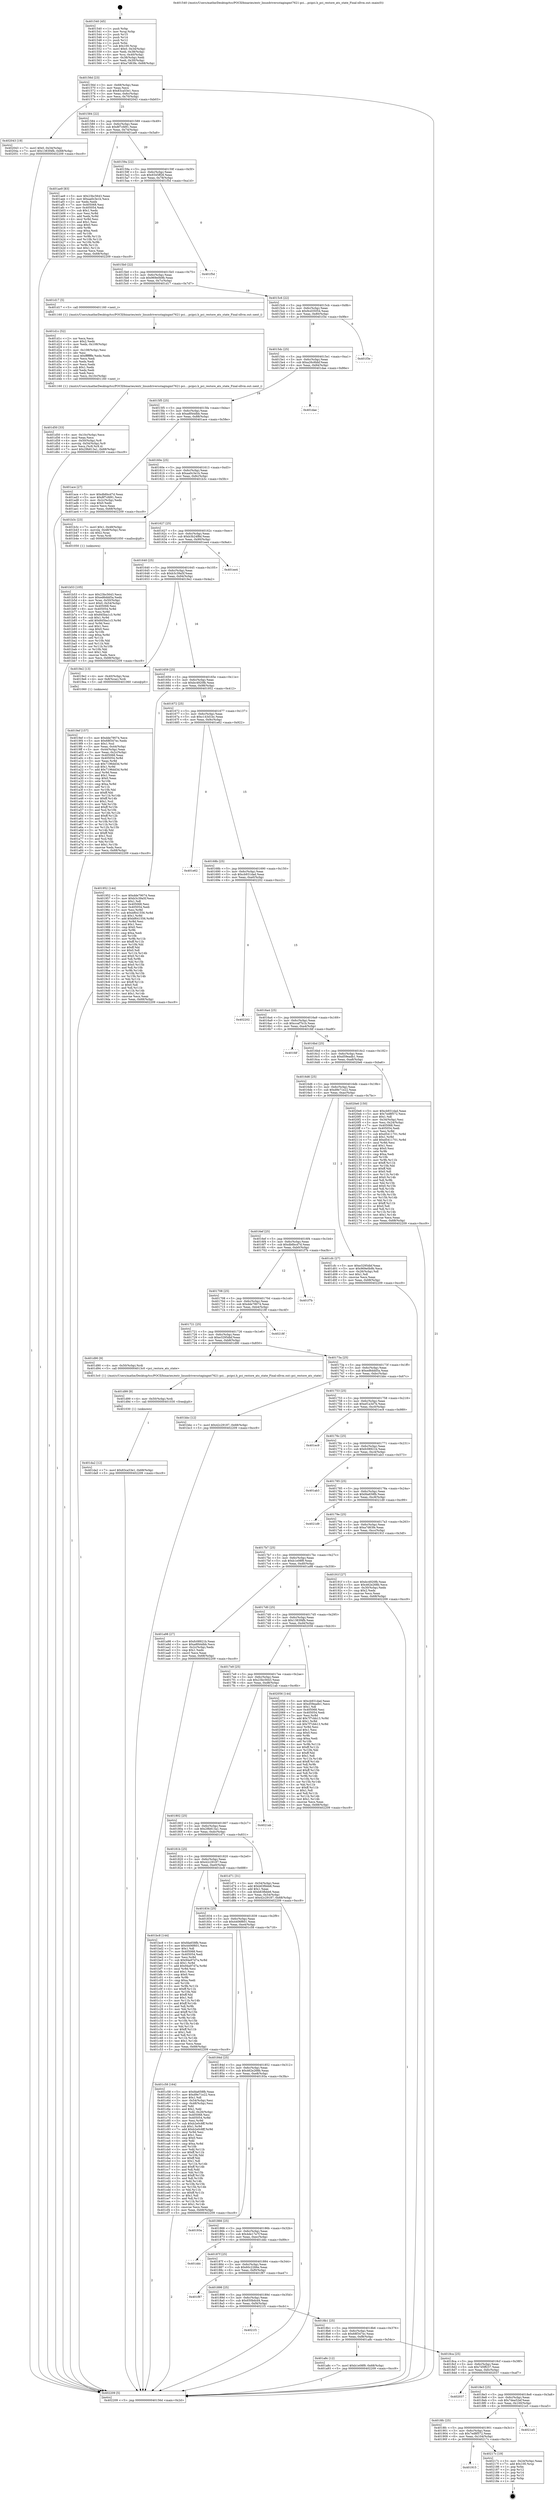 digraph "0x401540" {
  label = "0x401540 (/mnt/c/Users/mathe/Desktop/tcc/POCII/binaries/extr_linuxdriversstagingmt7621-pci....pcipci.h_pci_restore_ats_state_Final-ollvm.out::main(0))"
  labelloc = "t"
  node[shape=record]

  Entry [label="",width=0.3,height=0.3,shape=circle,fillcolor=black,style=filled]
  "0x40156d" [label="{
     0x40156d [23]\l
     | [instrs]\l
     &nbsp;&nbsp;0x40156d \<+3\>: mov -0x68(%rbp),%eax\l
     &nbsp;&nbsp;0x401570 \<+2\>: mov %eax,%ecx\l
     &nbsp;&nbsp;0x401572 \<+6\>: sub $0x83ca53e1,%ecx\l
     &nbsp;&nbsp;0x401578 \<+3\>: mov %eax,-0x6c(%rbp)\l
     &nbsp;&nbsp;0x40157b \<+3\>: mov %ecx,-0x70(%rbp)\l
     &nbsp;&nbsp;0x40157e \<+6\>: je 0000000000402043 \<main+0xb03\>\l
  }"]
  "0x402043" [label="{
     0x402043 [19]\l
     | [instrs]\l
     &nbsp;&nbsp;0x402043 \<+7\>: movl $0x0,-0x34(%rbp)\l
     &nbsp;&nbsp;0x40204a \<+7\>: movl $0x1383f4fb,-0x68(%rbp)\l
     &nbsp;&nbsp;0x402051 \<+5\>: jmp 0000000000402209 \<main+0xcc9\>\l
  }"]
  "0x401584" [label="{
     0x401584 [22]\l
     | [instrs]\l
     &nbsp;&nbsp;0x401584 \<+5\>: jmp 0000000000401589 \<main+0x49\>\l
     &nbsp;&nbsp;0x401589 \<+3\>: mov -0x6c(%rbp),%eax\l
     &nbsp;&nbsp;0x40158c \<+5\>: sub $0x8f7cfd91,%eax\l
     &nbsp;&nbsp;0x401591 \<+3\>: mov %eax,-0x74(%rbp)\l
     &nbsp;&nbsp;0x401594 \<+6\>: je 0000000000401ae9 \<main+0x5a9\>\l
  }"]
  Exit [label="",width=0.3,height=0.3,shape=circle,fillcolor=black,style=filled,peripheries=2]
  "0x401ae9" [label="{
     0x401ae9 [83]\l
     | [instrs]\l
     &nbsp;&nbsp;0x401ae9 \<+5\>: mov $0x23bc5643,%eax\l
     &nbsp;&nbsp;0x401aee \<+5\>: mov $0xaa0c3e1b,%ecx\l
     &nbsp;&nbsp;0x401af3 \<+2\>: xor %edx,%edx\l
     &nbsp;&nbsp;0x401af5 \<+7\>: mov 0x405068,%esi\l
     &nbsp;&nbsp;0x401afc \<+7\>: mov 0x405054,%edi\l
     &nbsp;&nbsp;0x401b03 \<+3\>: sub $0x1,%edx\l
     &nbsp;&nbsp;0x401b06 \<+3\>: mov %esi,%r8d\l
     &nbsp;&nbsp;0x401b09 \<+3\>: add %edx,%r8d\l
     &nbsp;&nbsp;0x401b0c \<+4\>: imul %r8d,%esi\l
     &nbsp;&nbsp;0x401b10 \<+3\>: and $0x1,%esi\l
     &nbsp;&nbsp;0x401b13 \<+3\>: cmp $0x0,%esi\l
     &nbsp;&nbsp;0x401b16 \<+4\>: sete %r9b\l
     &nbsp;&nbsp;0x401b1a \<+3\>: cmp $0xa,%edi\l
     &nbsp;&nbsp;0x401b1d \<+4\>: setl %r10b\l
     &nbsp;&nbsp;0x401b21 \<+3\>: mov %r9b,%r11b\l
     &nbsp;&nbsp;0x401b24 \<+3\>: and %r10b,%r11b\l
     &nbsp;&nbsp;0x401b27 \<+3\>: xor %r10b,%r9b\l
     &nbsp;&nbsp;0x401b2a \<+3\>: or %r9b,%r11b\l
     &nbsp;&nbsp;0x401b2d \<+4\>: test $0x1,%r11b\l
     &nbsp;&nbsp;0x401b31 \<+3\>: cmovne %ecx,%eax\l
     &nbsp;&nbsp;0x401b34 \<+3\>: mov %eax,-0x68(%rbp)\l
     &nbsp;&nbsp;0x401b37 \<+5\>: jmp 0000000000402209 \<main+0xcc9\>\l
  }"]
  "0x40159a" [label="{
     0x40159a [22]\l
     | [instrs]\l
     &nbsp;&nbsp;0x40159a \<+5\>: jmp 000000000040159f \<main+0x5f\>\l
     &nbsp;&nbsp;0x40159f \<+3\>: mov -0x6c(%rbp),%eax\l
     &nbsp;&nbsp;0x4015a2 \<+5\>: sub $0x9345ff28,%eax\l
     &nbsp;&nbsp;0x4015a7 \<+3\>: mov %eax,-0x78(%rbp)\l
     &nbsp;&nbsp;0x4015aa \<+6\>: je 0000000000401f5d \<main+0xa1d\>\l
  }"]
  "0x401915" [label="{
     0x401915\l
  }", style=dashed]
  "0x401f5d" [label="{
     0x401f5d\l
  }", style=dashed]
  "0x4015b0" [label="{
     0x4015b0 [22]\l
     | [instrs]\l
     &nbsp;&nbsp;0x4015b0 \<+5\>: jmp 00000000004015b5 \<main+0x75\>\l
     &nbsp;&nbsp;0x4015b5 \<+3\>: mov -0x6c(%rbp),%eax\l
     &nbsp;&nbsp;0x4015b8 \<+5\>: sub $0x969e0b9b,%eax\l
     &nbsp;&nbsp;0x4015bd \<+3\>: mov %eax,-0x7c(%rbp)\l
     &nbsp;&nbsp;0x4015c0 \<+6\>: je 0000000000401d17 \<main+0x7d7\>\l
  }"]
  "0x40217c" [label="{
     0x40217c [19]\l
     | [instrs]\l
     &nbsp;&nbsp;0x40217c \<+3\>: mov -0x24(%rbp),%eax\l
     &nbsp;&nbsp;0x40217f \<+7\>: add $0x100,%rsp\l
     &nbsp;&nbsp;0x402186 \<+1\>: pop %rbx\l
     &nbsp;&nbsp;0x402187 \<+2\>: pop %r12\l
     &nbsp;&nbsp;0x402189 \<+2\>: pop %r14\l
     &nbsp;&nbsp;0x40218b \<+2\>: pop %r15\l
     &nbsp;&nbsp;0x40218d \<+1\>: pop %rbp\l
     &nbsp;&nbsp;0x40218e \<+1\>: ret\l
  }"]
  "0x401d17" [label="{
     0x401d17 [5]\l
     | [instrs]\l
     &nbsp;&nbsp;0x401d17 \<+5\>: call 0000000000401160 \<next_i\>\l
     | [calls]\l
     &nbsp;&nbsp;0x401160 \{1\} (/mnt/c/Users/mathe/Desktop/tcc/POCII/binaries/extr_linuxdriversstagingmt7621-pci....pcipci.h_pci_restore_ats_state_Final-ollvm.out::next_i)\l
  }"]
  "0x4015c6" [label="{
     0x4015c6 [22]\l
     | [instrs]\l
     &nbsp;&nbsp;0x4015c6 \<+5\>: jmp 00000000004015cb \<main+0x8b\>\l
     &nbsp;&nbsp;0x4015cb \<+3\>: mov -0x6c(%rbp),%eax\l
     &nbsp;&nbsp;0x4015ce \<+5\>: sub $0x9cd35054,%eax\l
     &nbsp;&nbsp;0x4015d3 \<+3\>: mov %eax,-0x80(%rbp)\l
     &nbsp;&nbsp;0x4015d6 \<+6\>: je 0000000000401f3e \<main+0x9fe\>\l
  }"]
  "0x4018fc" [label="{
     0x4018fc [25]\l
     | [instrs]\l
     &nbsp;&nbsp;0x4018fc \<+5\>: jmp 0000000000401901 \<main+0x3c1\>\l
     &nbsp;&nbsp;0x401901 \<+3\>: mov -0x6c(%rbp),%eax\l
     &nbsp;&nbsp;0x401904 \<+5\>: sub $0x7ed8f572,%eax\l
     &nbsp;&nbsp;0x401909 \<+6\>: mov %eax,-0x104(%rbp)\l
     &nbsp;&nbsp;0x40190f \<+6\>: je 000000000040217c \<main+0xc3c\>\l
  }"]
  "0x401f3e" [label="{
     0x401f3e\l
  }", style=dashed]
  "0x4015dc" [label="{
     0x4015dc [25]\l
     | [instrs]\l
     &nbsp;&nbsp;0x4015dc \<+5\>: jmp 00000000004015e1 \<main+0xa1\>\l
     &nbsp;&nbsp;0x4015e1 \<+3\>: mov -0x6c(%rbp),%eax\l
     &nbsp;&nbsp;0x4015e4 \<+5\>: sub $0xa26c6bbf,%eax\l
     &nbsp;&nbsp;0x4015e9 \<+6\>: mov %eax,-0x84(%rbp)\l
     &nbsp;&nbsp;0x4015ef \<+6\>: je 0000000000401dae \<main+0x86e\>\l
  }"]
  "0x4021e5" [label="{
     0x4021e5\l
  }", style=dashed]
  "0x401dae" [label="{
     0x401dae\l
  }", style=dashed]
  "0x4015f5" [label="{
     0x4015f5 [25]\l
     | [instrs]\l
     &nbsp;&nbsp;0x4015f5 \<+5\>: jmp 00000000004015fa \<main+0xba\>\l
     &nbsp;&nbsp;0x4015fa \<+3\>: mov -0x6c(%rbp),%eax\l
     &nbsp;&nbsp;0x4015fd \<+5\>: sub $0xa8f44dbb,%eax\l
     &nbsp;&nbsp;0x401602 \<+6\>: mov %eax,-0x88(%rbp)\l
     &nbsp;&nbsp;0x401608 \<+6\>: je 0000000000401ace \<main+0x58e\>\l
  }"]
  "0x4018e3" [label="{
     0x4018e3 [25]\l
     | [instrs]\l
     &nbsp;&nbsp;0x4018e3 \<+5\>: jmp 00000000004018e8 \<main+0x3a8\>\l
     &nbsp;&nbsp;0x4018e8 \<+3\>: mov -0x6c(%rbp),%eax\l
     &nbsp;&nbsp;0x4018eb \<+5\>: sub $0x7dea52ef,%eax\l
     &nbsp;&nbsp;0x4018f0 \<+6\>: mov %eax,-0x100(%rbp)\l
     &nbsp;&nbsp;0x4018f6 \<+6\>: je 00000000004021e5 \<main+0xca5\>\l
  }"]
  "0x401ace" [label="{
     0x401ace [27]\l
     | [instrs]\l
     &nbsp;&nbsp;0x401ace \<+5\>: mov $0xdb6bcd7d,%eax\l
     &nbsp;&nbsp;0x401ad3 \<+5\>: mov $0x8f7cfd91,%ecx\l
     &nbsp;&nbsp;0x401ad8 \<+3\>: mov -0x2c(%rbp),%edx\l
     &nbsp;&nbsp;0x401adb \<+3\>: cmp $0x0,%edx\l
     &nbsp;&nbsp;0x401ade \<+3\>: cmove %ecx,%eax\l
     &nbsp;&nbsp;0x401ae1 \<+3\>: mov %eax,-0x68(%rbp)\l
     &nbsp;&nbsp;0x401ae4 \<+5\>: jmp 0000000000402209 \<main+0xcc9\>\l
  }"]
  "0x40160e" [label="{
     0x40160e [25]\l
     | [instrs]\l
     &nbsp;&nbsp;0x40160e \<+5\>: jmp 0000000000401613 \<main+0xd3\>\l
     &nbsp;&nbsp;0x401613 \<+3\>: mov -0x6c(%rbp),%eax\l
     &nbsp;&nbsp;0x401616 \<+5\>: sub $0xaa0c3e1b,%eax\l
     &nbsp;&nbsp;0x40161b \<+6\>: mov %eax,-0x8c(%rbp)\l
     &nbsp;&nbsp;0x401621 \<+6\>: je 0000000000401b3c \<main+0x5fc\>\l
  }"]
  "0x402037" [label="{
     0x402037\l
  }", style=dashed]
  "0x401b3c" [label="{
     0x401b3c [23]\l
     | [instrs]\l
     &nbsp;&nbsp;0x401b3c \<+7\>: movl $0x1,-0x48(%rbp)\l
     &nbsp;&nbsp;0x401b43 \<+4\>: movslq -0x48(%rbp),%rax\l
     &nbsp;&nbsp;0x401b47 \<+4\>: shl $0x2,%rax\l
     &nbsp;&nbsp;0x401b4b \<+3\>: mov %rax,%rdi\l
     &nbsp;&nbsp;0x401b4e \<+5\>: call 0000000000401050 \<malloc@plt\>\l
     | [calls]\l
     &nbsp;&nbsp;0x401050 \{1\} (unknown)\l
  }"]
  "0x401627" [label="{
     0x401627 [25]\l
     | [instrs]\l
     &nbsp;&nbsp;0x401627 \<+5\>: jmp 000000000040162c \<main+0xec\>\l
     &nbsp;&nbsp;0x40162c \<+3\>: mov -0x6c(%rbp),%eax\l
     &nbsp;&nbsp;0x40162f \<+5\>: sub $0xb3b24f8d,%eax\l
     &nbsp;&nbsp;0x401634 \<+6\>: mov %eax,-0x90(%rbp)\l
     &nbsp;&nbsp;0x40163a \<+6\>: je 0000000000401ee4 \<main+0x9a4\>\l
  }"]
  "0x401da2" [label="{
     0x401da2 [12]\l
     | [instrs]\l
     &nbsp;&nbsp;0x401da2 \<+7\>: movl $0x83ca53e1,-0x68(%rbp)\l
     &nbsp;&nbsp;0x401da9 \<+5\>: jmp 0000000000402209 \<main+0xcc9\>\l
  }"]
  "0x401ee4" [label="{
     0x401ee4\l
  }", style=dashed]
  "0x401640" [label="{
     0x401640 [25]\l
     | [instrs]\l
     &nbsp;&nbsp;0x401640 \<+5\>: jmp 0000000000401645 \<main+0x105\>\l
     &nbsp;&nbsp;0x401645 \<+3\>: mov -0x6c(%rbp),%eax\l
     &nbsp;&nbsp;0x401648 \<+5\>: sub $0xb3c39a5f,%eax\l
     &nbsp;&nbsp;0x40164d \<+6\>: mov %eax,-0x94(%rbp)\l
     &nbsp;&nbsp;0x401653 \<+6\>: je 00000000004019e2 \<main+0x4a2\>\l
  }"]
  "0x401d99" [label="{
     0x401d99 [9]\l
     | [instrs]\l
     &nbsp;&nbsp;0x401d99 \<+4\>: mov -0x50(%rbp),%rdi\l
     &nbsp;&nbsp;0x401d9d \<+5\>: call 0000000000401030 \<free@plt\>\l
     | [calls]\l
     &nbsp;&nbsp;0x401030 \{1\} (unknown)\l
  }"]
  "0x4019e2" [label="{
     0x4019e2 [13]\l
     | [instrs]\l
     &nbsp;&nbsp;0x4019e2 \<+4\>: mov -0x40(%rbp),%rax\l
     &nbsp;&nbsp;0x4019e6 \<+4\>: mov 0x8(%rax),%rdi\l
     &nbsp;&nbsp;0x4019ea \<+5\>: call 0000000000401060 \<atoi@plt\>\l
     | [calls]\l
     &nbsp;&nbsp;0x401060 \{1\} (unknown)\l
  }"]
  "0x401659" [label="{
     0x401659 [25]\l
     | [instrs]\l
     &nbsp;&nbsp;0x401659 \<+5\>: jmp 000000000040165e \<main+0x11e\>\l
     &nbsp;&nbsp;0x40165e \<+3\>: mov -0x6c(%rbp),%eax\l
     &nbsp;&nbsp;0x401661 \<+5\>: sub $0xbc4920fb,%eax\l
     &nbsp;&nbsp;0x401666 \<+6\>: mov %eax,-0x98(%rbp)\l
     &nbsp;&nbsp;0x40166c \<+6\>: je 0000000000401952 \<main+0x412\>\l
  }"]
  "0x401d50" [label="{
     0x401d50 [33]\l
     | [instrs]\l
     &nbsp;&nbsp;0x401d50 \<+6\>: mov -0x10c(%rbp),%ecx\l
     &nbsp;&nbsp;0x401d56 \<+3\>: imul %eax,%ecx\l
     &nbsp;&nbsp;0x401d59 \<+4\>: mov -0x50(%rbp),%r8\l
     &nbsp;&nbsp;0x401d5d \<+4\>: movslq -0x54(%rbp),%r9\l
     &nbsp;&nbsp;0x401d61 \<+4\>: mov %ecx,(%r8,%r9,4)\l
     &nbsp;&nbsp;0x401d65 \<+7\>: movl $0x29b813a1,-0x68(%rbp)\l
     &nbsp;&nbsp;0x401d6c \<+5\>: jmp 0000000000402209 \<main+0xcc9\>\l
  }"]
  "0x401952" [label="{
     0x401952 [144]\l
     | [instrs]\l
     &nbsp;&nbsp;0x401952 \<+5\>: mov $0xdde79074,%eax\l
     &nbsp;&nbsp;0x401957 \<+5\>: mov $0xb3c39a5f,%ecx\l
     &nbsp;&nbsp;0x40195c \<+2\>: mov $0x1,%dl\l
     &nbsp;&nbsp;0x40195e \<+7\>: mov 0x405068,%esi\l
     &nbsp;&nbsp;0x401965 \<+7\>: mov 0x405054,%edi\l
     &nbsp;&nbsp;0x40196c \<+3\>: mov %esi,%r8d\l
     &nbsp;&nbsp;0x40196f \<+7\>: sub $0xbf641556,%r8d\l
     &nbsp;&nbsp;0x401976 \<+4\>: sub $0x1,%r8d\l
     &nbsp;&nbsp;0x40197a \<+7\>: add $0xbf641556,%r8d\l
     &nbsp;&nbsp;0x401981 \<+4\>: imul %r8d,%esi\l
     &nbsp;&nbsp;0x401985 \<+3\>: and $0x1,%esi\l
     &nbsp;&nbsp;0x401988 \<+3\>: cmp $0x0,%esi\l
     &nbsp;&nbsp;0x40198b \<+4\>: sete %r9b\l
     &nbsp;&nbsp;0x40198f \<+3\>: cmp $0xa,%edi\l
     &nbsp;&nbsp;0x401992 \<+4\>: setl %r10b\l
     &nbsp;&nbsp;0x401996 \<+3\>: mov %r9b,%r11b\l
     &nbsp;&nbsp;0x401999 \<+4\>: xor $0xff,%r11b\l
     &nbsp;&nbsp;0x40199d \<+3\>: mov %r10b,%bl\l
     &nbsp;&nbsp;0x4019a0 \<+3\>: xor $0xff,%bl\l
     &nbsp;&nbsp;0x4019a3 \<+3\>: xor $0x0,%dl\l
     &nbsp;&nbsp;0x4019a6 \<+3\>: mov %r11b,%r14b\l
     &nbsp;&nbsp;0x4019a9 \<+4\>: and $0x0,%r14b\l
     &nbsp;&nbsp;0x4019ad \<+3\>: and %dl,%r9b\l
     &nbsp;&nbsp;0x4019b0 \<+3\>: mov %bl,%r15b\l
     &nbsp;&nbsp;0x4019b3 \<+4\>: and $0x0,%r15b\l
     &nbsp;&nbsp;0x4019b7 \<+3\>: and %dl,%r10b\l
     &nbsp;&nbsp;0x4019ba \<+3\>: or %r9b,%r14b\l
     &nbsp;&nbsp;0x4019bd \<+3\>: or %r10b,%r15b\l
     &nbsp;&nbsp;0x4019c0 \<+3\>: xor %r15b,%r14b\l
     &nbsp;&nbsp;0x4019c3 \<+3\>: or %bl,%r11b\l
     &nbsp;&nbsp;0x4019c6 \<+4\>: xor $0xff,%r11b\l
     &nbsp;&nbsp;0x4019ca \<+3\>: or $0x0,%dl\l
     &nbsp;&nbsp;0x4019cd \<+3\>: and %dl,%r11b\l
     &nbsp;&nbsp;0x4019d0 \<+3\>: or %r11b,%r14b\l
     &nbsp;&nbsp;0x4019d3 \<+4\>: test $0x1,%r14b\l
     &nbsp;&nbsp;0x4019d7 \<+3\>: cmovne %ecx,%eax\l
     &nbsp;&nbsp;0x4019da \<+3\>: mov %eax,-0x68(%rbp)\l
     &nbsp;&nbsp;0x4019dd \<+5\>: jmp 0000000000402209 \<main+0xcc9\>\l
  }"]
  "0x401672" [label="{
     0x401672 [25]\l
     | [instrs]\l
     &nbsp;&nbsp;0x401672 \<+5\>: jmp 0000000000401677 \<main+0x137\>\l
     &nbsp;&nbsp;0x401677 \<+3\>: mov -0x6c(%rbp),%eax\l
     &nbsp;&nbsp;0x40167a \<+5\>: sub $0xc143d1bc,%eax\l
     &nbsp;&nbsp;0x40167f \<+6\>: mov %eax,-0x9c(%rbp)\l
     &nbsp;&nbsp;0x401685 \<+6\>: je 0000000000401e62 \<main+0x922\>\l
  }"]
  "0x401d1c" [label="{
     0x401d1c [52]\l
     | [instrs]\l
     &nbsp;&nbsp;0x401d1c \<+2\>: xor %ecx,%ecx\l
     &nbsp;&nbsp;0x401d1e \<+5\>: mov $0x2,%edx\l
     &nbsp;&nbsp;0x401d23 \<+6\>: mov %edx,-0x108(%rbp)\l
     &nbsp;&nbsp;0x401d29 \<+1\>: cltd\l
     &nbsp;&nbsp;0x401d2a \<+6\>: mov -0x108(%rbp),%esi\l
     &nbsp;&nbsp;0x401d30 \<+2\>: idiv %esi\l
     &nbsp;&nbsp;0x401d32 \<+6\>: imul $0xfffffffe,%edx,%edx\l
     &nbsp;&nbsp;0x401d38 \<+2\>: mov %ecx,%edi\l
     &nbsp;&nbsp;0x401d3a \<+2\>: sub %edx,%edi\l
     &nbsp;&nbsp;0x401d3c \<+2\>: mov %ecx,%edx\l
     &nbsp;&nbsp;0x401d3e \<+3\>: sub $0x1,%edx\l
     &nbsp;&nbsp;0x401d41 \<+2\>: add %edx,%edi\l
     &nbsp;&nbsp;0x401d43 \<+2\>: sub %edi,%ecx\l
     &nbsp;&nbsp;0x401d45 \<+6\>: mov %ecx,-0x10c(%rbp)\l
     &nbsp;&nbsp;0x401d4b \<+5\>: call 0000000000401160 \<next_i\>\l
     | [calls]\l
     &nbsp;&nbsp;0x401160 \{1\} (/mnt/c/Users/mathe/Desktop/tcc/POCII/binaries/extr_linuxdriversstagingmt7621-pci....pcipci.h_pci_restore_ats_state_Final-ollvm.out::next_i)\l
  }"]
  "0x401e62" [label="{
     0x401e62\l
  }", style=dashed]
  "0x40168b" [label="{
     0x40168b [25]\l
     | [instrs]\l
     &nbsp;&nbsp;0x40168b \<+5\>: jmp 0000000000401690 \<main+0x150\>\l
     &nbsp;&nbsp;0x401690 \<+3\>: mov -0x6c(%rbp),%eax\l
     &nbsp;&nbsp;0x401693 \<+5\>: sub $0xcb931dad,%eax\l
     &nbsp;&nbsp;0x401698 \<+6\>: mov %eax,-0xa0(%rbp)\l
     &nbsp;&nbsp;0x40169e \<+6\>: je 0000000000402202 \<main+0xcc2\>\l
  }"]
  "0x401b53" [label="{
     0x401b53 [105]\l
     | [instrs]\l
     &nbsp;&nbsp;0x401b53 \<+5\>: mov $0x23bc5643,%ecx\l
     &nbsp;&nbsp;0x401b58 \<+5\>: mov $0xed6ddd5a,%edx\l
     &nbsp;&nbsp;0x401b5d \<+4\>: mov %rax,-0x50(%rbp)\l
     &nbsp;&nbsp;0x401b61 \<+7\>: movl $0x0,-0x54(%rbp)\l
     &nbsp;&nbsp;0x401b68 \<+7\>: mov 0x405068,%esi\l
     &nbsp;&nbsp;0x401b6f \<+8\>: mov 0x405054,%r8d\l
     &nbsp;&nbsp;0x401b77 \<+3\>: mov %esi,%r9d\l
     &nbsp;&nbsp;0x401b7a \<+7\>: sub $0x845ba1c3,%r9d\l
     &nbsp;&nbsp;0x401b81 \<+4\>: sub $0x1,%r9d\l
     &nbsp;&nbsp;0x401b85 \<+7\>: add $0x845ba1c3,%r9d\l
     &nbsp;&nbsp;0x401b8c \<+4\>: imul %r9d,%esi\l
     &nbsp;&nbsp;0x401b90 \<+3\>: and $0x1,%esi\l
     &nbsp;&nbsp;0x401b93 \<+3\>: cmp $0x0,%esi\l
     &nbsp;&nbsp;0x401b96 \<+4\>: sete %r10b\l
     &nbsp;&nbsp;0x401b9a \<+4\>: cmp $0xa,%r8d\l
     &nbsp;&nbsp;0x401b9e \<+4\>: setl %r11b\l
     &nbsp;&nbsp;0x401ba2 \<+3\>: mov %r10b,%bl\l
     &nbsp;&nbsp;0x401ba5 \<+3\>: and %r11b,%bl\l
     &nbsp;&nbsp;0x401ba8 \<+3\>: xor %r11b,%r10b\l
     &nbsp;&nbsp;0x401bab \<+3\>: or %r10b,%bl\l
     &nbsp;&nbsp;0x401bae \<+3\>: test $0x1,%bl\l
     &nbsp;&nbsp;0x401bb1 \<+3\>: cmovne %edx,%ecx\l
     &nbsp;&nbsp;0x401bb4 \<+3\>: mov %ecx,-0x68(%rbp)\l
     &nbsp;&nbsp;0x401bb7 \<+5\>: jmp 0000000000402209 \<main+0xcc9\>\l
  }"]
  "0x402202" [label="{
     0x402202\l
  }", style=dashed]
  "0x4016a4" [label="{
     0x4016a4 [25]\l
     | [instrs]\l
     &nbsp;&nbsp;0x4016a4 \<+5\>: jmp 00000000004016a9 \<main+0x169\>\l
     &nbsp;&nbsp;0x4016a9 \<+3\>: mov -0x6c(%rbp),%eax\l
     &nbsp;&nbsp;0x4016ac \<+5\>: sub $0xccaf7b1b,%eax\l
     &nbsp;&nbsp;0x4016b1 \<+6\>: mov %eax,-0xa4(%rbp)\l
     &nbsp;&nbsp;0x4016b7 \<+6\>: je 0000000000401fdf \<main+0xa9f\>\l
  }"]
  "0x4018ca" [label="{
     0x4018ca [25]\l
     | [instrs]\l
     &nbsp;&nbsp;0x4018ca \<+5\>: jmp 00000000004018cf \<main+0x38f\>\l
     &nbsp;&nbsp;0x4018cf \<+3\>: mov -0x6c(%rbp),%eax\l
     &nbsp;&nbsp;0x4018d2 \<+5\>: sub $0x7d5ff237,%eax\l
     &nbsp;&nbsp;0x4018d7 \<+6\>: mov %eax,-0xfc(%rbp)\l
     &nbsp;&nbsp;0x4018dd \<+6\>: je 0000000000402037 \<main+0xaf7\>\l
  }"]
  "0x401fdf" [label="{
     0x401fdf\l
  }", style=dashed]
  "0x4016bd" [label="{
     0x4016bd [25]\l
     | [instrs]\l
     &nbsp;&nbsp;0x4016bd \<+5\>: jmp 00000000004016c2 \<main+0x182\>\l
     &nbsp;&nbsp;0x4016c2 \<+3\>: mov -0x6c(%rbp),%eax\l
     &nbsp;&nbsp;0x4016c5 \<+5\>: sub $0xd59eadb1,%eax\l
     &nbsp;&nbsp;0x4016ca \<+6\>: mov %eax,-0xa8(%rbp)\l
     &nbsp;&nbsp;0x4016d0 \<+6\>: je 00000000004020e6 \<main+0xba6\>\l
  }"]
  "0x401a8c" [label="{
     0x401a8c [12]\l
     | [instrs]\l
     &nbsp;&nbsp;0x401a8c \<+7\>: movl $0xb1e08f9,-0x68(%rbp)\l
     &nbsp;&nbsp;0x401a93 \<+5\>: jmp 0000000000402209 \<main+0xcc9\>\l
  }"]
  "0x4020e6" [label="{
     0x4020e6 [150]\l
     | [instrs]\l
     &nbsp;&nbsp;0x4020e6 \<+5\>: mov $0xcb931dad,%eax\l
     &nbsp;&nbsp;0x4020eb \<+5\>: mov $0x7ed8f572,%ecx\l
     &nbsp;&nbsp;0x4020f0 \<+2\>: mov $0x1,%dl\l
     &nbsp;&nbsp;0x4020f2 \<+3\>: mov -0x34(%rbp),%esi\l
     &nbsp;&nbsp;0x4020f5 \<+3\>: mov %esi,-0x24(%rbp)\l
     &nbsp;&nbsp;0x4020f8 \<+7\>: mov 0x405068,%esi\l
     &nbsp;&nbsp;0x4020ff \<+7\>: mov 0x405054,%edi\l
     &nbsp;&nbsp;0x402106 \<+3\>: mov %esi,%r8d\l
     &nbsp;&nbsp;0x402109 \<+7\>: sub $0xd5411701,%r8d\l
     &nbsp;&nbsp;0x402110 \<+4\>: sub $0x1,%r8d\l
     &nbsp;&nbsp;0x402114 \<+7\>: add $0xd5411701,%r8d\l
     &nbsp;&nbsp;0x40211b \<+4\>: imul %r8d,%esi\l
     &nbsp;&nbsp;0x40211f \<+3\>: and $0x1,%esi\l
     &nbsp;&nbsp;0x402122 \<+3\>: cmp $0x0,%esi\l
     &nbsp;&nbsp;0x402125 \<+4\>: sete %r9b\l
     &nbsp;&nbsp;0x402129 \<+3\>: cmp $0xa,%edi\l
     &nbsp;&nbsp;0x40212c \<+4\>: setl %r10b\l
     &nbsp;&nbsp;0x402130 \<+3\>: mov %r9b,%r11b\l
     &nbsp;&nbsp;0x402133 \<+4\>: xor $0xff,%r11b\l
     &nbsp;&nbsp;0x402137 \<+3\>: mov %r10b,%bl\l
     &nbsp;&nbsp;0x40213a \<+3\>: xor $0xff,%bl\l
     &nbsp;&nbsp;0x40213d \<+3\>: xor $0x0,%dl\l
     &nbsp;&nbsp;0x402140 \<+3\>: mov %r11b,%r14b\l
     &nbsp;&nbsp;0x402143 \<+4\>: and $0x0,%r14b\l
     &nbsp;&nbsp;0x402147 \<+3\>: and %dl,%r9b\l
     &nbsp;&nbsp;0x40214a \<+3\>: mov %bl,%r15b\l
     &nbsp;&nbsp;0x40214d \<+4\>: and $0x0,%r15b\l
     &nbsp;&nbsp;0x402151 \<+3\>: and %dl,%r10b\l
     &nbsp;&nbsp;0x402154 \<+3\>: or %r9b,%r14b\l
     &nbsp;&nbsp;0x402157 \<+3\>: or %r10b,%r15b\l
     &nbsp;&nbsp;0x40215a \<+3\>: xor %r15b,%r14b\l
     &nbsp;&nbsp;0x40215d \<+3\>: or %bl,%r11b\l
     &nbsp;&nbsp;0x402160 \<+4\>: xor $0xff,%r11b\l
     &nbsp;&nbsp;0x402164 \<+3\>: or $0x0,%dl\l
     &nbsp;&nbsp;0x402167 \<+3\>: and %dl,%r11b\l
     &nbsp;&nbsp;0x40216a \<+3\>: or %r11b,%r14b\l
     &nbsp;&nbsp;0x40216d \<+4\>: test $0x1,%r14b\l
     &nbsp;&nbsp;0x402171 \<+3\>: cmovne %ecx,%eax\l
     &nbsp;&nbsp;0x402174 \<+3\>: mov %eax,-0x68(%rbp)\l
     &nbsp;&nbsp;0x402177 \<+5\>: jmp 0000000000402209 \<main+0xcc9\>\l
  }"]
  "0x4016d6" [label="{
     0x4016d6 [25]\l
     | [instrs]\l
     &nbsp;&nbsp;0x4016d6 \<+5\>: jmp 00000000004016db \<main+0x19b\>\l
     &nbsp;&nbsp;0x4016db \<+3\>: mov -0x6c(%rbp),%eax\l
     &nbsp;&nbsp;0x4016de \<+5\>: sub $0xd9e71e22,%eax\l
     &nbsp;&nbsp;0x4016e3 \<+6\>: mov %eax,-0xac(%rbp)\l
     &nbsp;&nbsp;0x4016e9 \<+6\>: je 0000000000401cfc \<main+0x7bc\>\l
  }"]
  "0x4018b1" [label="{
     0x4018b1 [25]\l
     | [instrs]\l
     &nbsp;&nbsp;0x4018b1 \<+5\>: jmp 00000000004018b6 \<main+0x376\>\l
     &nbsp;&nbsp;0x4018b6 \<+3\>: mov -0x6c(%rbp),%eax\l
     &nbsp;&nbsp;0x4018b9 \<+5\>: sub $0x68f347ec,%eax\l
     &nbsp;&nbsp;0x4018be \<+6\>: mov %eax,-0xf8(%rbp)\l
     &nbsp;&nbsp;0x4018c4 \<+6\>: je 0000000000401a8c \<main+0x54c\>\l
  }"]
  "0x401cfc" [label="{
     0x401cfc [27]\l
     | [instrs]\l
     &nbsp;&nbsp;0x401cfc \<+5\>: mov $0xe3295dbf,%eax\l
     &nbsp;&nbsp;0x401d01 \<+5\>: mov $0x969e0b9b,%ecx\l
     &nbsp;&nbsp;0x401d06 \<+3\>: mov -0x26(%rbp),%dl\l
     &nbsp;&nbsp;0x401d09 \<+3\>: test $0x1,%dl\l
     &nbsp;&nbsp;0x401d0c \<+3\>: cmovne %ecx,%eax\l
     &nbsp;&nbsp;0x401d0f \<+3\>: mov %eax,-0x68(%rbp)\l
     &nbsp;&nbsp;0x401d12 \<+5\>: jmp 0000000000402209 \<main+0xcc9\>\l
  }"]
  "0x4016ef" [label="{
     0x4016ef [25]\l
     | [instrs]\l
     &nbsp;&nbsp;0x4016ef \<+5\>: jmp 00000000004016f4 \<main+0x1b4\>\l
     &nbsp;&nbsp;0x4016f4 \<+3\>: mov -0x6c(%rbp),%eax\l
     &nbsp;&nbsp;0x4016f7 \<+5\>: sub $0xdb6bcd7d,%eax\l
     &nbsp;&nbsp;0x4016fc \<+6\>: mov %eax,-0xb0(%rbp)\l
     &nbsp;&nbsp;0x401702 \<+6\>: je 0000000000401f7b \<main+0xa3b\>\l
  }"]
  "0x4021f1" [label="{
     0x4021f1\l
  }", style=dashed]
  "0x401f7b" [label="{
     0x401f7b\l
  }", style=dashed]
  "0x401708" [label="{
     0x401708 [25]\l
     | [instrs]\l
     &nbsp;&nbsp;0x401708 \<+5\>: jmp 000000000040170d \<main+0x1cd\>\l
     &nbsp;&nbsp;0x40170d \<+3\>: mov -0x6c(%rbp),%eax\l
     &nbsp;&nbsp;0x401710 \<+5\>: sub $0xdde79074,%eax\l
     &nbsp;&nbsp;0x401715 \<+6\>: mov %eax,-0xb4(%rbp)\l
     &nbsp;&nbsp;0x40171b \<+6\>: je 000000000040218f \<main+0xc4f\>\l
  }"]
  "0x401898" [label="{
     0x401898 [25]\l
     | [instrs]\l
     &nbsp;&nbsp;0x401898 \<+5\>: jmp 000000000040189d \<main+0x35d\>\l
     &nbsp;&nbsp;0x40189d \<+3\>: mov -0x6c(%rbp),%eax\l
     &nbsp;&nbsp;0x4018a0 \<+5\>: sub $0x650bdcd4,%eax\l
     &nbsp;&nbsp;0x4018a5 \<+6\>: mov %eax,-0xf4(%rbp)\l
     &nbsp;&nbsp;0x4018ab \<+6\>: je 00000000004021f1 \<main+0xcb1\>\l
  }"]
  "0x40218f" [label="{
     0x40218f\l
  }", style=dashed]
  "0x401721" [label="{
     0x401721 [25]\l
     | [instrs]\l
     &nbsp;&nbsp;0x401721 \<+5\>: jmp 0000000000401726 \<main+0x1e6\>\l
     &nbsp;&nbsp;0x401726 \<+3\>: mov -0x6c(%rbp),%eax\l
     &nbsp;&nbsp;0x401729 \<+5\>: sub $0xe3295dbf,%eax\l
     &nbsp;&nbsp;0x40172e \<+6\>: mov %eax,-0xb8(%rbp)\l
     &nbsp;&nbsp;0x401734 \<+6\>: je 0000000000401d90 \<main+0x850\>\l
  }"]
  "0x401f87" [label="{
     0x401f87\l
  }", style=dashed]
  "0x401d90" [label="{
     0x401d90 [9]\l
     | [instrs]\l
     &nbsp;&nbsp;0x401d90 \<+4\>: mov -0x50(%rbp),%rdi\l
     &nbsp;&nbsp;0x401d94 \<+5\>: call 00000000004013c0 \<pci_restore_ats_state\>\l
     | [calls]\l
     &nbsp;&nbsp;0x4013c0 \{1\} (/mnt/c/Users/mathe/Desktop/tcc/POCII/binaries/extr_linuxdriversstagingmt7621-pci....pcipci.h_pci_restore_ats_state_Final-ollvm.out::pci_restore_ats_state)\l
  }"]
  "0x40173a" [label="{
     0x40173a [25]\l
     | [instrs]\l
     &nbsp;&nbsp;0x40173a \<+5\>: jmp 000000000040173f \<main+0x1ff\>\l
     &nbsp;&nbsp;0x40173f \<+3\>: mov -0x6c(%rbp),%eax\l
     &nbsp;&nbsp;0x401742 \<+5\>: sub $0xed6ddd5a,%eax\l
     &nbsp;&nbsp;0x401747 \<+6\>: mov %eax,-0xbc(%rbp)\l
     &nbsp;&nbsp;0x40174d \<+6\>: je 0000000000401bbc \<main+0x67c\>\l
  }"]
  "0x40187f" [label="{
     0x40187f [25]\l
     | [instrs]\l
     &nbsp;&nbsp;0x40187f \<+5\>: jmp 0000000000401884 \<main+0x344\>\l
     &nbsp;&nbsp;0x401884 \<+3\>: mov -0x6c(%rbp),%eax\l
     &nbsp;&nbsp;0x401887 \<+5\>: sub $0x60c2266e,%eax\l
     &nbsp;&nbsp;0x40188c \<+6\>: mov %eax,-0xf0(%rbp)\l
     &nbsp;&nbsp;0x401892 \<+6\>: je 0000000000401f87 \<main+0xa47\>\l
  }"]
  "0x401bbc" [label="{
     0x401bbc [12]\l
     | [instrs]\l
     &nbsp;&nbsp;0x401bbc \<+7\>: movl $0x42c29187,-0x68(%rbp)\l
     &nbsp;&nbsp;0x401bc3 \<+5\>: jmp 0000000000402209 \<main+0xcc9\>\l
  }"]
  "0x401753" [label="{
     0x401753 [25]\l
     | [instrs]\l
     &nbsp;&nbsp;0x401753 \<+5\>: jmp 0000000000401758 \<main+0x218\>\l
     &nbsp;&nbsp;0x401758 \<+3\>: mov -0x6c(%rbp),%eax\l
     &nbsp;&nbsp;0x40175b \<+5\>: sub $0xef1a3d7b,%eax\l
     &nbsp;&nbsp;0x401760 \<+6\>: mov %eax,-0xc0(%rbp)\l
     &nbsp;&nbsp;0x401766 \<+6\>: je 0000000000401ec9 \<main+0x989\>\l
  }"]
  "0x401ddc" [label="{
     0x401ddc\l
  }", style=dashed]
  "0x401ec9" [label="{
     0x401ec9\l
  }", style=dashed]
  "0x40176c" [label="{
     0x40176c [25]\l
     | [instrs]\l
     &nbsp;&nbsp;0x40176c \<+5\>: jmp 0000000000401771 \<main+0x231\>\l
     &nbsp;&nbsp;0x401771 \<+3\>: mov -0x6c(%rbp),%eax\l
     &nbsp;&nbsp;0x401774 \<+5\>: sub $0xfc08921b,%eax\l
     &nbsp;&nbsp;0x401779 \<+6\>: mov %eax,-0xc4(%rbp)\l
     &nbsp;&nbsp;0x40177f \<+6\>: je 0000000000401ab3 \<main+0x573\>\l
  }"]
  "0x401866" [label="{
     0x401866 [25]\l
     | [instrs]\l
     &nbsp;&nbsp;0x401866 \<+5\>: jmp 000000000040186b \<main+0x32b\>\l
     &nbsp;&nbsp;0x40186b \<+3\>: mov -0x6c(%rbp),%eax\l
     &nbsp;&nbsp;0x40186e \<+5\>: sub $0x4de17e7f,%eax\l
     &nbsp;&nbsp;0x401873 \<+6\>: mov %eax,-0xec(%rbp)\l
     &nbsp;&nbsp;0x401879 \<+6\>: je 0000000000401ddc \<main+0x89c\>\l
  }"]
  "0x401ab3" [label="{
     0x401ab3\l
  }", style=dashed]
  "0x401785" [label="{
     0x401785 [25]\l
     | [instrs]\l
     &nbsp;&nbsp;0x401785 \<+5\>: jmp 000000000040178a \<main+0x24a\>\l
     &nbsp;&nbsp;0x40178a \<+3\>: mov -0x6c(%rbp),%eax\l
     &nbsp;&nbsp;0x40178d \<+5\>: sub $0xfda658fb,%eax\l
     &nbsp;&nbsp;0x401792 \<+6\>: mov %eax,-0xc8(%rbp)\l
     &nbsp;&nbsp;0x401798 \<+6\>: je 00000000004021d9 \<main+0xc99\>\l
  }"]
  "0x40193a" [label="{
     0x40193a\l
  }", style=dashed]
  "0x4021d9" [label="{
     0x4021d9\l
  }", style=dashed]
  "0x40179e" [label="{
     0x40179e [25]\l
     | [instrs]\l
     &nbsp;&nbsp;0x40179e \<+5\>: jmp 00000000004017a3 \<main+0x263\>\l
     &nbsp;&nbsp;0x4017a3 \<+3\>: mov -0x6c(%rbp),%eax\l
     &nbsp;&nbsp;0x4017a6 \<+5\>: sub $0xa7d63fe,%eax\l
     &nbsp;&nbsp;0x4017ab \<+6\>: mov %eax,-0xcc(%rbp)\l
     &nbsp;&nbsp;0x4017b1 \<+6\>: je 000000000040191f \<main+0x3df\>\l
  }"]
  "0x40184d" [label="{
     0x40184d [25]\l
     | [instrs]\l
     &nbsp;&nbsp;0x40184d \<+5\>: jmp 0000000000401852 \<main+0x312\>\l
     &nbsp;&nbsp;0x401852 \<+3\>: mov -0x6c(%rbp),%eax\l
     &nbsp;&nbsp;0x401855 \<+5\>: sub $0x462e268b,%eax\l
     &nbsp;&nbsp;0x40185a \<+6\>: mov %eax,-0xe8(%rbp)\l
     &nbsp;&nbsp;0x401860 \<+6\>: je 000000000040193a \<main+0x3fa\>\l
  }"]
  "0x40191f" [label="{
     0x40191f [27]\l
     | [instrs]\l
     &nbsp;&nbsp;0x40191f \<+5\>: mov $0xbc4920fb,%eax\l
     &nbsp;&nbsp;0x401924 \<+5\>: mov $0x462e268b,%ecx\l
     &nbsp;&nbsp;0x401929 \<+3\>: mov -0x30(%rbp),%edx\l
     &nbsp;&nbsp;0x40192c \<+3\>: cmp $0x2,%edx\l
     &nbsp;&nbsp;0x40192f \<+3\>: cmovne %ecx,%eax\l
     &nbsp;&nbsp;0x401932 \<+3\>: mov %eax,-0x68(%rbp)\l
     &nbsp;&nbsp;0x401935 \<+5\>: jmp 0000000000402209 \<main+0xcc9\>\l
  }"]
  "0x4017b7" [label="{
     0x4017b7 [25]\l
     | [instrs]\l
     &nbsp;&nbsp;0x4017b7 \<+5\>: jmp 00000000004017bc \<main+0x27c\>\l
     &nbsp;&nbsp;0x4017bc \<+3\>: mov -0x6c(%rbp),%eax\l
     &nbsp;&nbsp;0x4017bf \<+5\>: sub $0xb1e08f9,%eax\l
     &nbsp;&nbsp;0x4017c4 \<+6\>: mov %eax,-0xd0(%rbp)\l
     &nbsp;&nbsp;0x4017ca \<+6\>: je 0000000000401a98 \<main+0x558\>\l
  }"]
  "0x402209" [label="{
     0x402209 [5]\l
     | [instrs]\l
     &nbsp;&nbsp;0x402209 \<+5\>: jmp 000000000040156d \<main+0x2d\>\l
  }"]
  "0x401540" [label="{
     0x401540 [45]\l
     | [instrs]\l
     &nbsp;&nbsp;0x401540 \<+1\>: push %rbp\l
     &nbsp;&nbsp;0x401541 \<+3\>: mov %rsp,%rbp\l
     &nbsp;&nbsp;0x401544 \<+2\>: push %r15\l
     &nbsp;&nbsp;0x401546 \<+2\>: push %r14\l
     &nbsp;&nbsp;0x401548 \<+2\>: push %r12\l
     &nbsp;&nbsp;0x40154a \<+1\>: push %rbx\l
     &nbsp;&nbsp;0x40154b \<+7\>: sub $0x100,%rsp\l
     &nbsp;&nbsp;0x401552 \<+7\>: movl $0x0,-0x34(%rbp)\l
     &nbsp;&nbsp;0x401559 \<+3\>: mov %edi,-0x38(%rbp)\l
     &nbsp;&nbsp;0x40155c \<+4\>: mov %rsi,-0x40(%rbp)\l
     &nbsp;&nbsp;0x401560 \<+3\>: mov -0x38(%rbp),%edi\l
     &nbsp;&nbsp;0x401563 \<+3\>: mov %edi,-0x30(%rbp)\l
     &nbsp;&nbsp;0x401566 \<+7\>: movl $0xa7d63fe,-0x68(%rbp)\l
  }"]
  "0x4019ef" [label="{
     0x4019ef [157]\l
     | [instrs]\l
     &nbsp;&nbsp;0x4019ef \<+5\>: mov $0xdde79074,%ecx\l
     &nbsp;&nbsp;0x4019f4 \<+5\>: mov $0x68f347ec,%edx\l
     &nbsp;&nbsp;0x4019f9 \<+3\>: mov $0x1,%sil\l
     &nbsp;&nbsp;0x4019fc \<+3\>: mov %eax,-0x44(%rbp)\l
     &nbsp;&nbsp;0x4019ff \<+3\>: mov -0x44(%rbp),%eax\l
     &nbsp;&nbsp;0x401a02 \<+3\>: mov %eax,-0x2c(%rbp)\l
     &nbsp;&nbsp;0x401a05 \<+7\>: mov 0x405068,%eax\l
     &nbsp;&nbsp;0x401a0c \<+8\>: mov 0x405054,%r8d\l
     &nbsp;&nbsp;0x401a14 \<+3\>: mov %eax,%r9d\l
     &nbsp;&nbsp;0x401a17 \<+7\>: sub $0x7196dd3d,%r9d\l
     &nbsp;&nbsp;0x401a1e \<+4\>: sub $0x1,%r9d\l
     &nbsp;&nbsp;0x401a22 \<+7\>: add $0x7196dd3d,%r9d\l
     &nbsp;&nbsp;0x401a29 \<+4\>: imul %r9d,%eax\l
     &nbsp;&nbsp;0x401a2d \<+3\>: and $0x1,%eax\l
     &nbsp;&nbsp;0x401a30 \<+3\>: cmp $0x0,%eax\l
     &nbsp;&nbsp;0x401a33 \<+4\>: sete %r10b\l
     &nbsp;&nbsp;0x401a37 \<+4\>: cmp $0xa,%r8d\l
     &nbsp;&nbsp;0x401a3b \<+4\>: setl %r11b\l
     &nbsp;&nbsp;0x401a3f \<+3\>: mov %r10b,%bl\l
     &nbsp;&nbsp;0x401a42 \<+3\>: xor $0xff,%bl\l
     &nbsp;&nbsp;0x401a45 \<+3\>: mov %r11b,%r14b\l
     &nbsp;&nbsp;0x401a48 \<+4\>: xor $0xff,%r14b\l
     &nbsp;&nbsp;0x401a4c \<+4\>: xor $0x1,%sil\l
     &nbsp;&nbsp;0x401a50 \<+3\>: mov %bl,%r15b\l
     &nbsp;&nbsp;0x401a53 \<+4\>: and $0xff,%r15b\l
     &nbsp;&nbsp;0x401a57 \<+3\>: and %sil,%r10b\l
     &nbsp;&nbsp;0x401a5a \<+3\>: mov %r14b,%r12b\l
     &nbsp;&nbsp;0x401a5d \<+4\>: and $0xff,%r12b\l
     &nbsp;&nbsp;0x401a61 \<+3\>: and %sil,%r11b\l
     &nbsp;&nbsp;0x401a64 \<+3\>: or %r10b,%r15b\l
     &nbsp;&nbsp;0x401a67 \<+3\>: or %r11b,%r12b\l
     &nbsp;&nbsp;0x401a6a \<+3\>: xor %r12b,%r15b\l
     &nbsp;&nbsp;0x401a6d \<+3\>: or %r14b,%bl\l
     &nbsp;&nbsp;0x401a70 \<+3\>: xor $0xff,%bl\l
     &nbsp;&nbsp;0x401a73 \<+4\>: or $0x1,%sil\l
     &nbsp;&nbsp;0x401a77 \<+3\>: and %sil,%bl\l
     &nbsp;&nbsp;0x401a7a \<+3\>: or %bl,%r15b\l
     &nbsp;&nbsp;0x401a7d \<+4\>: test $0x1,%r15b\l
     &nbsp;&nbsp;0x401a81 \<+3\>: cmovne %edx,%ecx\l
     &nbsp;&nbsp;0x401a84 \<+3\>: mov %ecx,-0x68(%rbp)\l
     &nbsp;&nbsp;0x401a87 \<+5\>: jmp 0000000000402209 \<main+0xcc9\>\l
  }"]
  "0x401c58" [label="{
     0x401c58 [164]\l
     | [instrs]\l
     &nbsp;&nbsp;0x401c58 \<+5\>: mov $0xfda658fb,%eax\l
     &nbsp;&nbsp;0x401c5d \<+5\>: mov $0xd9e71e22,%ecx\l
     &nbsp;&nbsp;0x401c62 \<+2\>: mov $0x1,%dl\l
     &nbsp;&nbsp;0x401c64 \<+3\>: mov -0x54(%rbp),%esi\l
     &nbsp;&nbsp;0x401c67 \<+3\>: cmp -0x48(%rbp),%esi\l
     &nbsp;&nbsp;0x401c6a \<+4\>: setl %dil\l
     &nbsp;&nbsp;0x401c6e \<+4\>: and $0x1,%dil\l
     &nbsp;&nbsp;0x401c72 \<+4\>: mov %dil,-0x26(%rbp)\l
     &nbsp;&nbsp;0x401c76 \<+7\>: mov 0x405068,%esi\l
     &nbsp;&nbsp;0x401c7d \<+8\>: mov 0x405054,%r8d\l
     &nbsp;&nbsp;0x401c85 \<+3\>: mov %esi,%r9d\l
     &nbsp;&nbsp;0x401c88 \<+7\>: sub $0xb2e0c8ff,%r9d\l
     &nbsp;&nbsp;0x401c8f \<+4\>: sub $0x1,%r9d\l
     &nbsp;&nbsp;0x401c93 \<+7\>: add $0xb2e0c8ff,%r9d\l
     &nbsp;&nbsp;0x401c9a \<+4\>: imul %r9d,%esi\l
     &nbsp;&nbsp;0x401c9e \<+3\>: and $0x1,%esi\l
     &nbsp;&nbsp;0x401ca1 \<+3\>: cmp $0x0,%esi\l
     &nbsp;&nbsp;0x401ca4 \<+4\>: sete %dil\l
     &nbsp;&nbsp;0x401ca8 \<+4\>: cmp $0xa,%r8d\l
     &nbsp;&nbsp;0x401cac \<+4\>: setl %r10b\l
     &nbsp;&nbsp;0x401cb0 \<+3\>: mov %dil,%r11b\l
     &nbsp;&nbsp;0x401cb3 \<+4\>: xor $0xff,%r11b\l
     &nbsp;&nbsp;0x401cb7 \<+3\>: mov %r10b,%bl\l
     &nbsp;&nbsp;0x401cba \<+3\>: xor $0xff,%bl\l
     &nbsp;&nbsp;0x401cbd \<+3\>: xor $0x1,%dl\l
     &nbsp;&nbsp;0x401cc0 \<+3\>: mov %r11b,%r14b\l
     &nbsp;&nbsp;0x401cc3 \<+4\>: and $0xff,%r14b\l
     &nbsp;&nbsp;0x401cc7 \<+3\>: and %dl,%dil\l
     &nbsp;&nbsp;0x401cca \<+3\>: mov %bl,%r15b\l
     &nbsp;&nbsp;0x401ccd \<+4\>: and $0xff,%r15b\l
     &nbsp;&nbsp;0x401cd1 \<+3\>: and %dl,%r10b\l
     &nbsp;&nbsp;0x401cd4 \<+3\>: or %dil,%r14b\l
     &nbsp;&nbsp;0x401cd7 \<+3\>: or %r10b,%r15b\l
     &nbsp;&nbsp;0x401cda \<+3\>: xor %r15b,%r14b\l
     &nbsp;&nbsp;0x401cdd \<+3\>: or %bl,%r11b\l
     &nbsp;&nbsp;0x401ce0 \<+4\>: xor $0xff,%r11b\l
     &nbsp;&nbsp;0x401ce4 \<+3\>: or $0x1,%dl\l
     &nbsp;&nbsp;0x401ce7 \<+3\>: and %dl,%r11b\l
     &nbsp;&nbsp;0x401cea \<+3\>: or %r11b,%r14b\l
     &nbsp;&nbsp;0x401ced \<+4\>: test $0x1,%r14b\l
     &nbsp;&nbsp;0x401cf1 \<+3\>: cmovne %ecx,%eax\l
     &nbsp;&nbsp;0x401cf4 \<+3\>: mov %eax,-0x68(%rbp)\l
     &nbsp;&nbsp;0x401cf7 \<+5\>: jmp 0000000000402209 \<main+0xcc9\>\l
  }"]
  "0x401a98" [label="{
     0x401a98 [27]\l
     | [instrs]\l
     &nbsp;&nbsp;0x401a98 \<+5\>: mov $0xfc08921b,%eax\l
     &nbsp;&nbsp;0x401a9d \<+5\>: mov $0xa8f44dbb,%ecx\l
     &nbsp;&nbsp;0x401aa2 \<+3\>: mov -0x2c(%rbp),%edx\l
     &nbsp;&nbsp;0x401aa5 \<+3\>: cmp $0x1,%edx\l
     &nbsp;&nbsp;0x401aa8 \<+3\>: cmovl %ecx,%eax\l
     &nbsp;&nbsp;0x401aab \<+3\>: mov %eax,-0x68(%rbp)\l
     &nbsp;&nbsp;0x401aae \<+5\>: jmp 0000000000402209 \<main+0xcc9\>\l
  }"]
  "0x4017d0" [label="{
     0x4017d0 [25]\l
     | [instrs]\l
     &nbsp;&nbsp;0x4017d0 \<+5\>: jmp 00000000004017d5 \<main+0x295\>\l
     &nbsp;&nbsp;0x4017d5 \<+3\>: mov -0x6c(%rbp),%eax\l
     &nbsp;&nbsp;0x4017d8 \<+5\>: sub $0x1383f4fb,%eax\l
     &nbsp;&nbsp;0x4017dd \<+6\>: mov %eax,-0xd4(%rbp)\l
     &nbsp;&nbsp;0x4017e3 \<+6\>: je 0000000000402056 \<main+0xb16\>\l
  }"]
  "0x401834" [label="{
     0x401834 [25]\l
     | [instrs]\l
     &nbsp;&nbsp;0x401834 \<+5\>: jmp 0000000000401839 \<main+0x2f9\>\l
     &nbsp;&nbsp;0x401839 \<+3\>: mov -0x6c(%rbp),%eax\l
     &nbsp;&nbsp;0x40183c \<+5\>: sub $0x4406f601,%eax\l
     &nbsp;&nbsp;0x401841 \<+6\>: mov %eax,-0xe4(%rbp)\l
     &nbsp;&nbsp;0x401847 \<+6\>: je 0000000000401c58 \<main+0x718\>\l
  }"]
  "0x402056" [label="{
     0x402056 [144]\l
     | [instrs]\l
     &nbsp;&nbsp;0x402056 \<+5\>: mov $0xcb931dad,%eax\l
     &nbsp;&nbsp;0x40205b \<+5\>: mov $0xd59eadb1,%ecx\l
     &nbsp;&nbsp;0x402060 \<+2\>: mov $0x1,%dl\l
     &nbsp;&nbsp;0x402062 \<+7\>: mov 0x405068,%esi\l
     &nbsp;&nbsp;0x402069 \<+7\>: mov 0x405054,%edi\l
     &nbsp;&nbsp;0x402070 \<+3\>: mov %esi,%r8d\l
     &nbsp;&nbsp;0x402073 \<+7\>: add $0x7f7cbb13,%r8d\l
     &nbsp;&nbsp;0x40207a \<+4\>: sub $0x1,%r8d\l
     &nbsp;&nbsp;0x40207e \<+7\>: sub $0x7f7cbb13,%r8d\l
     &nbsp;&nbsp;0x402085 \<+4\>: imul %r8d,%esi\l
     &nbsp;&nbsp;0x402089 \<+3\>: and $0x1,%esi\l
     &nbsp;&nbsp;0x40208c \<+3\>: cmp $0x0,%esi\l
     &nbsp;&nbsp;0x40208f \<+4\>: sete %r9b\l
     &nbsp;&nbsp;0x402093 \<+3\>: cmp $0xa,%edi\l
     &nbsp;&nbsp;0x402096 \<+4\>: setl %r10b\l
     &nbsp;&nbsp;0x40209a \<+3\>: mov %r9b,%r11b\l
     &nbsp;&nbsp;0x40209d \<+4\>: xor $0xff,%r11b\l
     &nbsp;&nbsp;0x4020a1 \<+3\>: mov %r10b,%bl\l
     &nbsp;&nbsp;0x4020a4 \<+3\>: xor $0xff,%bl\l
     &nbsp;&nbsp;0x4020a7 \<+3\>: xor $0x1,%dl\l
     &nbsp;&nbsp;0x4020aa \<+3\>: mov %r11b,%r14b\l
     &nbsp;&nbsp;0x4020ad \<+4\>: and $0xff,%r14b\l
     &nbsp;&nbsp;0x4020b1 \<+3\>: and %dl,%r9b\l
     &nbsp;&nbsp;0x4020b4 \<+3\>: mov %bl,%r15b\l
     &nbsp;&nbsp;0x4020b7 \<+4\>: and $0xff,%r15b\l
     &nbsp;&nbsp;0x4020bb \<+3\>: and %dl,%r10b\l
     &nbsp;&nbsp;0x4020be \<+3\>: or %r9b,%r14b\l
     &nbsp;&nbsp;0x4020c1 \<+3\>: or %r10b,%r15b\l
     &nbsp;&nbsp;0x4020c4 \<+3\>: xor %r15b,%r14b\l
     &nbsp;&nbsp;0x4020c7 \<+3\>: or %bl,%r11b\l
     &nbsp;&nbsp;0x4020ca \<+4\>: xor $0xff,%r11b\l
     &nbsp;&nbsp;0x4020ce \<+3\>: or $0x1,%dl\l
     &nbsp;&nbsp;0x4020d1 \<+3\>: and %dl,%r11b\l
     &nbsp;&nbsp;0x4020d4 \<+3\>: or %r11b,%r14b\l
     &nbsp;&nbsp;0x4020d7 \<+4\>: test $0x1,%r14b\l
     &nbsp;&nbsp;0x4020db \<+3\>: cmovne %ecx,%eax\l
     &nbsp;&nbsp;0x4020de \<+3\>: mov %eax,-0x68(%rbp)\l
     &nbsp;&nbsp;0x4020e1 \<+5\>: jmp 0000000000402209 \<main+0xcc9\>\l
  }"]
  "0x4017e9" [label="{
     0x4017e9 [25]\l
     | [instrs]\l
     &nbsp;&nbsp;0x4017e9 \<+5\>: jmp 00000000004017ee \<main+0x2ae\>\l
     &nbsp;&nbsp;0x4017ee \<+3\>: mov -0x6c(%rbp),%eax\l
     &nbsp;&nbsp;0x4017f1 \<+5\>: sub $0x23bc5643,%eax\l
     &nbsp;&nbsp;0x4017f6 \<+6\>: mov %eax,-0xd8(%rbp)\l
     &nbsp;&nbsp;0x4017fc \<+6\>: je 00000000004021ab \<main+0xc6b\>\l
  }"]
  "0x401bc8" [label="{
     0x401bc8 [144]\l
     | [instrs]\l
     &nbsp;&nbsp;0x401bc8 \<+5\>: mov $0xfda658fb,%eax\l
     &nbsp;&nbsp;0x401bcd \<+5\>: mov $0x4406f601,%ecx\l
     &nbsp;&nbsp;0x401bd2 \<+2\>: mov $0x1,%dl\l
     &nbsp;&nbsp;0x401bd4 \<+7\>: mov 0x405068,%esi\l
     &nbsp;&nbsp;0x401bdb \<+7\>: mov 0x405054,%edi\l
     &nbsp;&nbsp;0x401be2 \<+3\>: mov %esi,%r8d\l
     &nbsp;&nbsp;0x401be5 \<+7\>: sub $0x94a97d7a,%r8d\l
     &nbsp;&nbsp;0x401bec \<+4\>: sub $0x1,%r8d\l
     &nbsp;&nbsp;0x401bf0 \<+7\>: add $0x94a97d7a,%r8d\l
     &nbsp;&nbsp;0x401bf7 \<+4\>: imul %r8d,%esi\l
     &nbsp;&nbsp;0x401bfb \<+3\>: and $0x1,%esi\l
     &nbsp;&nbsp;0x401bfe \<+3\>: cmp $0x0,%esi\l
     &nbsp;&nbsp;0x401c01 \<+4\>: sete %r9b\l
     &nbsp;&nbsp;0x401c05 \<+3\>: cmp $0xa,%edi\l
     &nbsp;&nbsp;0x401c08 \<+4\>: setl %r10b\l
     &nbsp;&nbsp;0x401c0c \<+3\>: mov %r9b,%r11b\l
     &nbsp;&nbsp;0x401c0f \<+4\>: xor $0xff,%r11b\l
     &nbsp;&nbsp;0x401c13 \<+3\>: mov %r10b,%bl\l
     &nbsp;&nbsp;0x401c16 \<+3\>: xor $0xff,%bl\l
     &nbsp;&nbsp;0x401c19 \<+3\>: xor $0x1,%dl\l
     &nbsp;&nbsp;0x401c1c \<+3\>: mov %r11b,%r14b\l
     &nbsp;&nbsp;0x401c1f \<+4\>: and $0xff,%r14b\l
     &nbsp;&nbsp;0x401c23 \<+3\>: and %dl,%r9b\l
     &nbsp;&nbsp;0x401c26 \<+3\>: mov %bl,%r15b\l
     &nbsp;&nbsp;0x401c29 \<+4\>: and $0xff,%r15b\l
     &nbsp;&nbsp;0x401c2d \<+3\>: and %dl,%r10b\l
     &nbsp;&nbsp;0x401c30 \<+3\>: or %r9b,%r14b\l
     &nbsp;&nbsp;0x401c33 \<+3\>: or %r10b,%r15b\l
     &nbsp;&nbsp;0x401c36 \<+3\>: xor %r15b,%r14b\l
     &nbsp;&nbsp;0x401c39 \<+3\>: or %bl,%r11b\l
     &nbsp;&nbsp;0x401c3c \<+4\>: xor $0xff,%r11b\l
     &nbsp;&nbsp;0x401c40 \<+3\>: or $0x1,%dl\l
     &nbsp;&nbsp;0x401c43 \<+3\>: and %dl,%r11b\l
     &nbsp;&nbsp;0x401c46 \<+3\>: or %r11b,%r14b\l
     &nbsp;&nbsp;0x401c49 \<+4\>: test $0x1,%r14b\l
     &nbsp;&nbsp;0x401c4d \<+3\>: cmovne %ecx,%eax\l
     &nbsp;&nbsp;0x401c50 \<+3\>: mov %eax,-0x68(%rbp)\l
     &nbsp;&nbsp;0x401c53 \<+5\>: jmp 0000000000402209 \<main+0xcc9\>\l
  }"]
  "0x4021ab" [label="{
     0x4021ab\l
  }", style=dashed]
  "0x401802" [label="{
     0x401802 [25]\l
     | [instrs]\l
     &nbsp;&nbsp;0x401802 \<+5\>: jmp 0000000000401807 \<main+0x2c7\>\l
     &nbsp;&nbsp;0x401807 \<+3\>: mov -0x6c(%rbp),%eax\l
     &nbsp;&nbsp;0x40180a \<+5\>: sub $0x29b813a1,%eax\l
     &nbsp;&nbsp;0x40180f \<+6\>: mov %eax,-0xdc(%rbp)\l
     &nbsp;&nbsp;0x401815 \<+6\>: je 0000000000401d71 \<main+0x831\>\l
  }"]
  "0x40181b" [label="{
     0x40181b [25]\l
     | [instrs]\l
     &nbsp;&nbsp;0x40181b \<+5\>: jmp 0000000000401820 \<main+0x2e0\>\l
     &nbsp;&nbsp;0x401820 \<+3\>: mov -0x6c(%rbp),%eax\l
     &nbsp;&nbsp;0x401823 \<+5\>: sub $0x42c29187,%eax\l
     &nbsp;&nbsp;0x401828 \<+6\>: mov %eax,-0xe0(%rbp)\l
     &nbsp;&nbsp;0x40182e \<+6\>: je 0000000000401bc8 \<main+0x688\>\l
  }"]
  "0x401d71" [label="{
     0x401d71 [31]\l
     | [instrs]\l
     &nbsp;&nbsp;0x401d71 \<+3\>: mov -0x54(%rbp),%eax\l
     &nbsp;&nbsp;0x401d74 \<+5\>: add $0xb63fbbb6,%eax\l
     &nbsp;&nbsp;0x401d79 \<+3\>: add $0x1,%eax\l
     &nbsp;&nbsp;0x401d7c \<+5\>: sub $0xb63fbbb6,%eax\l
     &nbsp;&nbsp;0x401d81 \<+3\>: mov %eax,-0x54(%rbp)\l
     &nbsp;&nbsp;0x401d84 \<+7\>: movl $0x42c29187,-0x68(%rbp)\l
     &nbsp;&nbsp;0x401d8b \<+5\>: jmp 0000000000402209 \<main+0xcc9\>\l
  }"]
  Entry -> "0x401540" [label=" 1"]
  "0x40156d" -> "0x402043" [label=" 1"]
  "0x40156d" -> "0x401584" [label=" 21"]
  "0x40217c" -> Exit [label=" 1"]
  "0x401584" -> "0x401ae9" [label=" 1"]
  "0x401584" -> "0x40159a" [label=" 20"]
  "0x4018fc" -> "0x401915" [label=" 0"]
  "0x40159a" -> "0x401f5d" [label=" 0"]
  "0x40159a" -> "0x4015b0" [label=" 20"]
  "0x4018fc" -> "0x40217c" [label=" 1"]
  "0x4015b0" -> "0x401d17" [label=" 1"]
  "0x4015b0" -> "0x4015c6" [label=" 19"]
  "0x4018e3" -> "0x4018fc" [label=" 1"]
  "0x4015c6" -> "0x401f3e" [label=" 0"]
  "0x4015c6" -> "0x4015dc" [label=" 19"]
  "0x4018e3" -> "0x4021e5" [label=" 0"]
  "0x4015dc" -> "0x401dae" [label=" 0"]
  "0x4015dc" -> "0x4015f5" [label=" 19"]
  "0x4018ca" -> "0x4018e3" [label=" 1"]
  "0x4015f5" -> "0x401ace" [label=" 1"]
  "0x4015f5" -> "0x40160e" [label=" 18"]
  "0x4018ca" -> "0x402037" [label=" 0"]
  "0x40160e" -> "0x401b3c" [label=" 1"]
  "0x40160e" -> "0x401627" [label=" 17"]
  "0x4020e6" -> "0x402209" [label=" 1"]
  "0x401627" -> "0x401ee4" [label=" 0"]
  "0x401627" -> "0x401640" [label=" 17"]
  "0x402056" -> "0x402209" [label=" 1"]
  "0x401640" -> "0x4019e2" [label=" 1"]
  "0x401640" -> "0x401659" [label=" 16"]
  "0x402043" -> "0x402209" [label=" 1"]
  "0x401659" -> "0x401952" [label=" 1"]
  "0x401659" -> "0x401672" [label=" 15"]
  "0x401da2" -> "0x402209" [label=" 1"]
  "0x401672" -> "0x401e62" [label=" 0"]
  "0x401672" -> "0x40168b" [label=" 15"]
  "0x401d99" -> "0x401da2" [label=" 1"]
  "0x40168b" -> "0x402202" [label=" 0"]
  "0x40168b" -> "0x4016a4" [label=" 15"]
  "0x401d90" -> "0x401d99" [label=" 1"]
  "0x4016a4" -> "0x401fdf" [label=" 0"]
  "0x4016a4" -> "0x4016bd" [label=" 15"]
  "0x401d71" -> "0x402209" [label=" 1"]
  "0x4016bd" -> "0x4020e6" [label=" 1"]
  "0x4016bd" -> "0x4016d6" [label=" 14"]
  "0x401d50" -> "0x402209" [label=" 1"]
  "0x4016d6" -> "0x401cfc" [label=" 2"]
  "0x4016d6" -> "0x4016ef" [label=" 12"]
  "0x401d17" -> "0x401d1c" [label=" 1"]
  "0x4016ef" -> "0x401f7b" [label=" 0"]
  "0x4016ef" -> "0x401708" [label=" 12"]
  "0x401cfc" -> "0x402209" [label=" 2"]
  "0x401708" -> "0x40218f" [label=" 0"]
  "0x401708" -> "0x401721" [label=" 12"]
  "0x401bc8" -> "0x402209" [label=" 2"]
  "0x401721" -> "0x401d90" [label=" 1"]
  "0x401721" -> "0x40173a" [label=" 11"]
  "0x401bbc" -> "0x402209" [label=" 1"]
  "0x40173a" -> "0x401bbc" [label=" 1"]
  "0x40173a" -> "0x401753" [label=" 10"]
  "0x401b3c" -> "0x401b53" [label=" 1"]
  "0x401753" -> "0x401ec9" [label=" 0"]
  "0x401753" -> "0x40176c" [label=" 10"]
  "0x401ae9" -> "0x402209" [label=" 1"]
  "0x40176c" -> "0x401ab3" [label=" 0"]
  "0x40176c" -> "0x401785" [label=" 10"]
  "0x401a98" -> "0x402209" [label=" 1"]
  "0x401785" -> "0x4021d9" [label=" 0"]
  "0x401785" -> "0x40179e" [label=" 10"]
  "0x401a8c" -> "0x402209" [label=" 1"]
  "0x40179e" -> "0x40191f" [label=" 1"]
  "0x40179e" -> "0x4017b7" [label=" 9"]
  "0x40191f" -> "0x402209" [label=" 1"]
  "0x401540" -> "0x40156d" [label=" 1"]
  "0x402209" -> "0x40156d" [label=" 21"]
  "0x401952" -> "0x402209" [label=" 1"]
  "0x4019e2" -> "0x4019ef" [label=" 1"]
  "0x4019ef" -> "0x402209" [label=" 1"]
  "0x4018b1" -> "0x401a8c" [label=" 1"]
  "0x4017b7" -> "0x401a98" [label=" 1"]
  "0x4017b7" -> "0x4017d0" [label=" 8"]
  "0x401d1c" -> "0x401d50" [label=" 1"]
  "0x4017d0" -> "0x402056" [label=" 1"]
  "0x4017d0" -> "0x4017e9" [label=" 7"]
  "0x401898" -> "0x4021f1" [label=" 0"]
  "0x4017e9" -> "0x4021ab" [label=" 0"]
  "0x4017e9" -> "0x401802" [label=" 7"]
  "0x401c58" -> "0x402209" [label=" 2"]
  "0x401802" -> "0x401d71" [label=" 1"]
  "0x401802" -> "0x40181b" [label=" 6"]
  "0x40187f" -> "0x401898" [label=" 2"]
  "0x40181b" -> "0x401bc8" [label=" 2"]
  "0x40181b" -> "0x401834" [label=" 4"]
  "0x401898" -> "0x4018b1" [label=" 2"]
  "0x401834" -> "0x401c58" [label=" 2"]
  "0x401834" -> "0x40184d" [label=" 2"]
  "0x4018b1" -> "0x4018ca" [label=" 1"]
  "0x40184d" -> "0x40193a" [label=" 0"]
  "0x40184d" -> "0x401866" [label=" 2"]
  "0x401ace" -> "0x402209" [label=" 1"]
  "0x401866" -> "0x401ddc" [label=" 0"]
  "0x401866" -> "0x40187f" [label=" 2"]
  "0x401b53" -> "0x402209" [label=" 1"]
  "0x40187f" -> "0x401f87" [label=" 0"]
}
